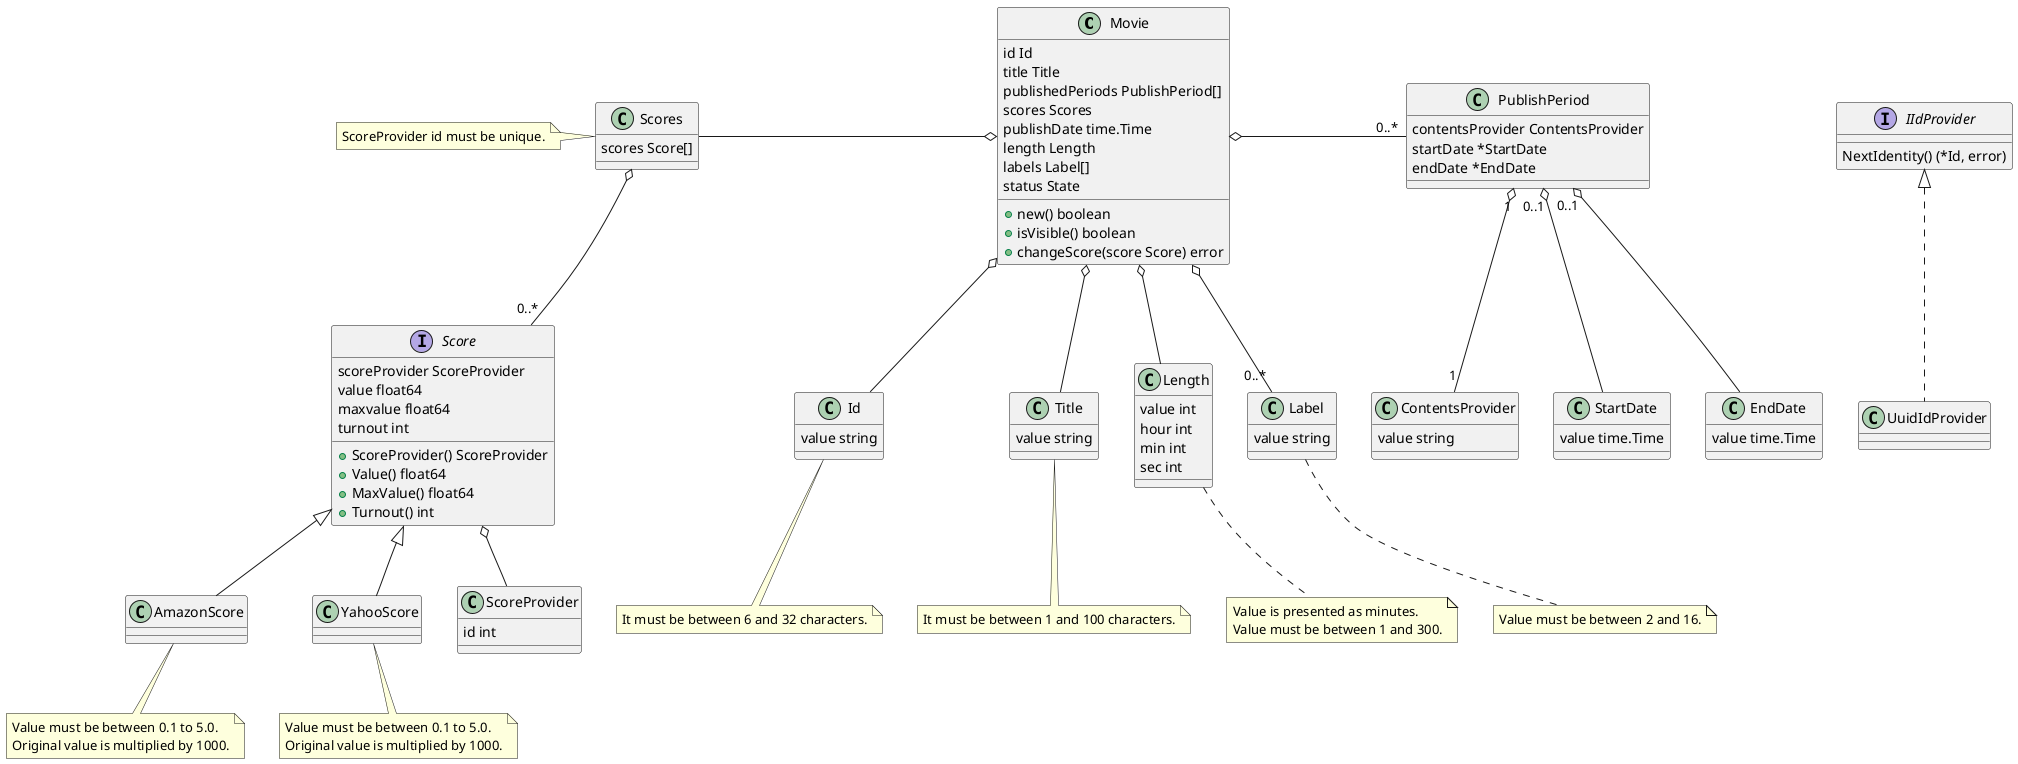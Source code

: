 @startuml

class Movie {
    id Id
    title Title
    publishedPeriods PublishPeriod[]
    scores Scores
    publishDate time.Time
    length Length
    labels Label[]
    status State

    +new() boolean
    +isVisible() boolean
    +changeScore(score Score) error
}

class Scores {
    scores Score[]
}

note left of Scores
    ScoreProvider id must be unique.
end note

class Id {
    value string
}

note bottom of Id
    It must be between 6 and 32 characters.
end note

class Title {
    value string
}

note bottom of Title
    It must be between 1 and 100 characters.
end note

class Length {
    value int
    hour int
    min int
    sec int
}

note bottom of Length
    Value is presented as minutes.
    Value must be between 1 and 300.
end note

class Label {
    value string
}

note bottom of Label
    Value must be between 2 and 16.
end note

class PublishPeriod {
    contentsProvider ContentsProvider
    startDate *StartDate
    endDate *EndDate
}

class ContentsProvider {
    value string
}

class StartDate {
    value time.Time
}

class EndDate {
    value time.Time
}

interface Score {
    scoreProvider ScoreProvider
    value float64
    maxvalue float64
    turnout int

    +ScoreProvider() ScoreProvider
    +Value() float64
    +MaxValue() float64
    +Turnout() int
}

class AmazonScore {
}

note bottom of AmazonScore
    Value must be between 0.1 to 5.0.
    Original value is multiplied by 1000.
end note

class YahooScore {
}

note bottom of YahooScore
    Value must be between 0.1 to 5.0.
    Original value is multiplied by 1000.
end note

class ScoreProvider {
    id int
}

interface IIdProvider {
    NextIdentity() (*Id, error)
}

class UuidIdProvider {
}

Movie o-- Id
Movie o-- Title
Movie o-- Length
Movie o-right- "0..*" PublishPeriod
Movie o-- "0..*" Label
Movie o-left- Scores
Scores o-- "0..*" Score
Score o-- ScoreProvider
Score <|-- AmazonScore
Score <|-- YahooScore
PublishPeriod "0..1" o-- StartDate
PublishPeriod "0..1" o-- EndDate
PublishPeriod "1" o-- "1" ContentsProvider
IIdProvider <|.. UuidIdProvider

@enduml
